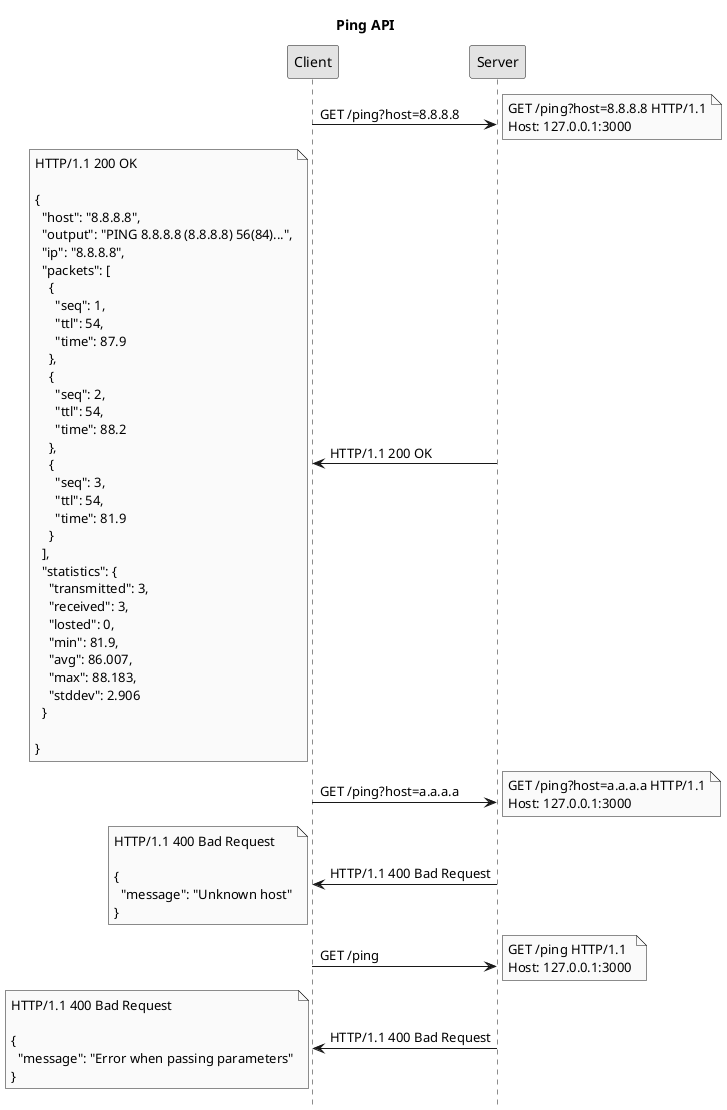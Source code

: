@startuml
title Ping API
hide footbox
skinparam monochrome true

Client -> Server: GET /ping?host=8.8.8.8
note right: GET /ping?host=8.8.8.8 HTTP/1.1\nHost: 127.0.0.1:3000
Server -> Client: HTTP/1.1 200 OK
note left: HTTP/1.1 200 OK\n\n{\n  "host": "8.8.8.8",\n  "output": "PING 8.8.8.8 (8.8.8.8) 56(84)...",\n  "ip": "8.8.8.8",\n  "packets": [\n    {\n      "seq": 1,\n      "ttl": 54,\n      "time": 87.9\n    },\n    {\n      "seq": 2,\n      "ttl": 54,\n      "time": 88.2\n    },\n    {\n      "seq": 3,\n      "ttl": 54,\n      "time": 81.9\n    }\n  ],\n  "statistics": {\n    "transmitted": 3,\n    "received": 3,\n    "losted": 0,\n    "min": 81.9,\n    "avg": 86.007,\n    "max": 88.183,\n    "stddev": 2.906\n  }\n\n}

Client -> Server: GET /ping?host=a.a.a.a
note right: GET /ping?host=a.a.a.a HTTP/1.1\nHost: 127.0.0.1:3000
Server -> Client: HTTP/1.1 400 Bad Request
note left: HTTP/1.1 400 Bad Request\n\n{\n  "message": "Unknown host"\n}

Client -> Server: GET /ping
note right: GET /ping HTTP/1.1\nHost: 127.0.0.1:3000
Server -> Client: HTTP/1.1 400 Bad Request
note left: HTTP/1.1 400 Bad Request\n\n{\n  "message": "Error when passing parameters"\n}

@enduml
